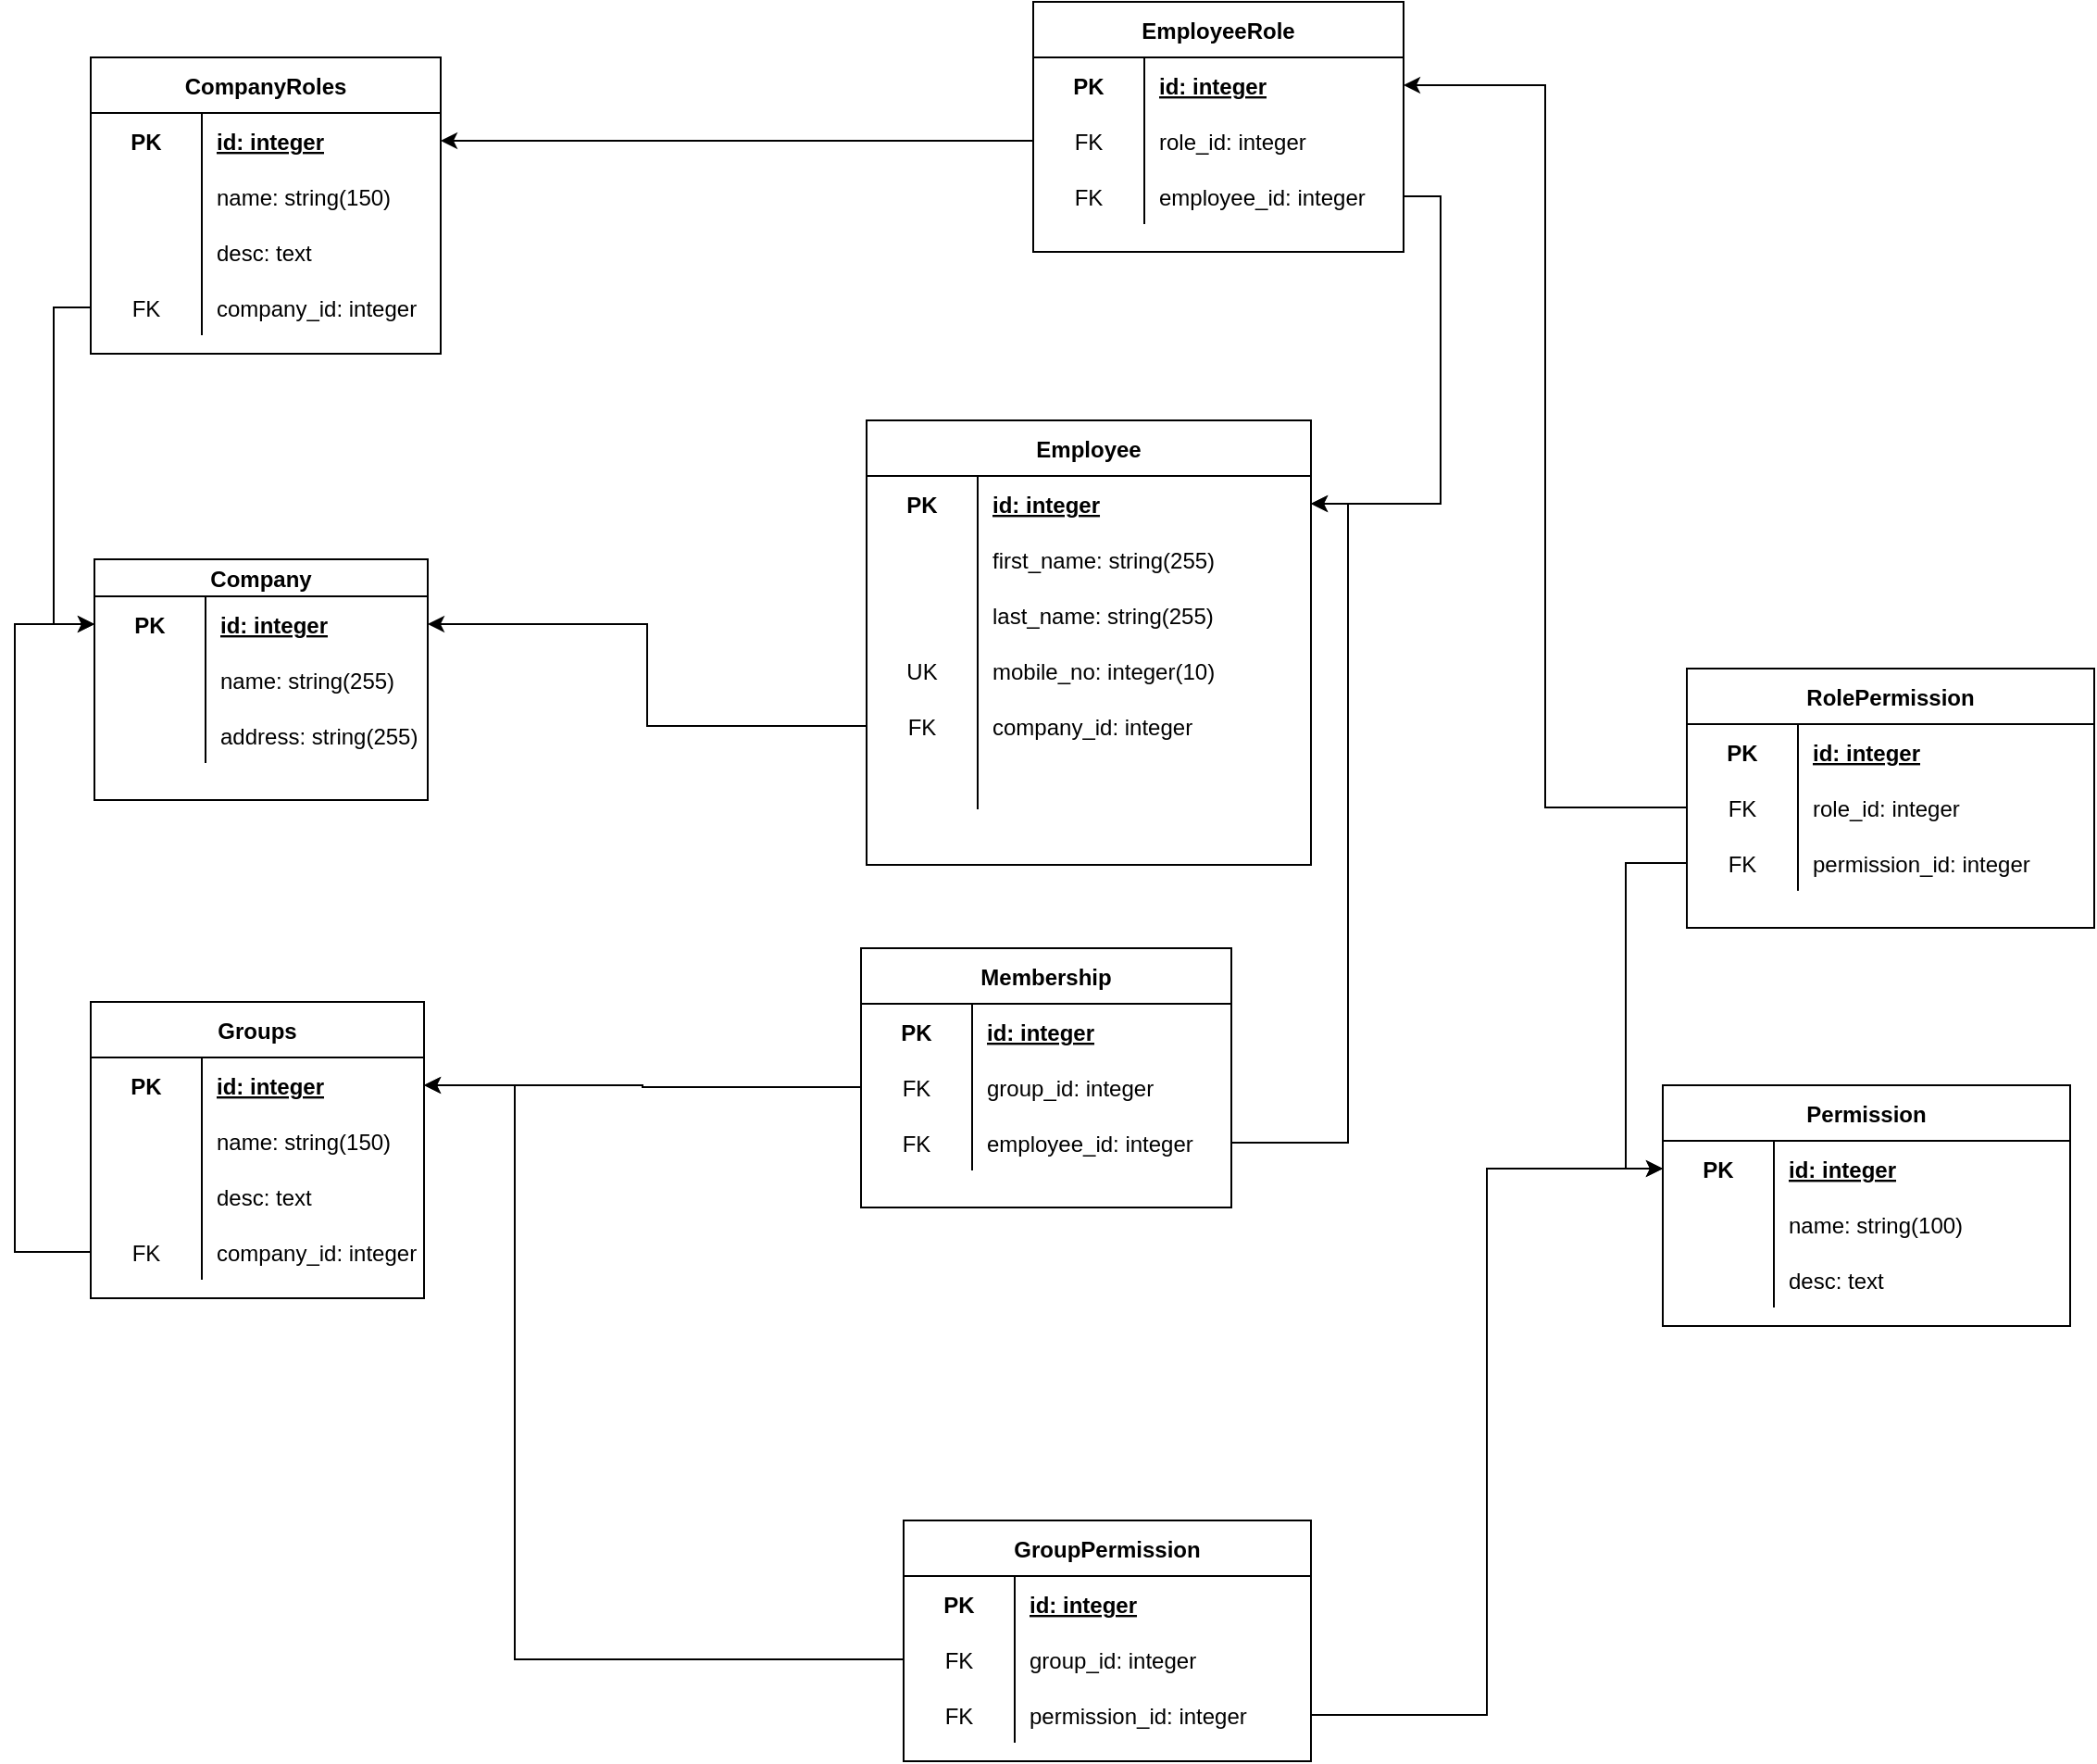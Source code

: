 <mxfile version="14.9.4" type="github">
  <diagram id="Trp-8KwncwjceGhLTjEP" name="Page-1">
    <mxGraphModel dx="1934" dy="2251" grid="1" gridSize="10" guides="1" tooltips="1" connect="1" arrows="1" fold="1" page="1" pageScale="1" pageWidth="850" pageHeight="1100" math="0" shadow="0">
      <root>
        <mxCell id="0" />
        <mxCell id="1" parent="0" />
        <mxCell id="UASw9s2q-20YBFk_V_3o-1" value="Company" style="shape=table;startSize=20;container=1;collapsible=1;childLayout=tableLayout;fixedRows=1;rowLines=0;fontStyle=1;align=center;resizeLast=1;" parent="1" vertex="1">
          <mxGeometry x="93" y="201" width="180" height="130" as="geometry" />
        </mxCell>
        <mxCell id="UASw9s2q-20YBFk_V_3o-2" value="" style="shape=partialRectangle;collapsible=0;dropTarget=0;pointerEvents=0;fillColor=none;top=0;left=0;bottom=0;right=0;points=[[0,0.5],[1,0.5]];portConstraint=eastwest;" parent="UASw9s2q-20YBFk_V_3o-1" vertex="1">
          <mxGeometry y="20" width="180" height="30" as="geometry" />
        </mxCell>
        <mxCell id="UASw9s2q-20YBFk_V_3o-3" value="PK" style="shape=partialRectangle;connectable=0;fillColor=none;top=0;left=0;bottom=0;right=0;fontStyle=1;overflow=hidden;" parent="UASw9s2q-20YBFk_V_3o-2" vertex="1">
          <mxGeometry width="60" height="30" as="geometry" />
        </mxCell>
        <mxCell id="UASw9s2q-20YBFk_V_3o-4" value="id: integer" style="shape=partialRectangle;connectable=0;fillColor=none;top=0;left=0;bottom=0;right=0;align=left;spacingLeft=6;fontStyle=5;overflow=hidden;" parent="UASw9s2q-20YBFk_V_3o-2" vertex="1">
          <mxGeometry x="60" width="120" height="30" as="geometry" />
        </mxCell>
        <mxCell id="UASw9s2q-20YBFk_V_3o-8" value="" style="shape=partialRectangle;collapsible=0;dropTarget=0;pointerEvents=0;fillColor=none;top=0;left=0;bottom=0;right=0;points=[[0,0.5],[1,0.5]];portConstraint=eastwest;" parent="UASw9s2q-20YBFk_V_3o-1" vertex="1">
          <mxGeometry y="50" width="180" height="30" as="geometry" />
        </mxCell>
        <mxCell id="UASw9s2q-20YBFk_V_3o-9" value="" style="shape=partialRectangle;connectable=0;fillColor=none;top=0;left=0;bottom=0;right=0;editable=1;overflow=hidden;" parent="UASw9s2q-20YBFk_V_3o-8" vertex="1">
          <mxGeometry width="60" height="30" as="geometry" />
        </mxCell>
        <mxCell id="UASw9s2q-20YBFk_V_3o-10" value="name: string(255)" style="shape=partialRectangle;connectable=0;fillColor=none;top=0;left=0;bottom=0;right=0;align=left;spacingLeft=6;overflow=hidden;" parent="UASw9s2q-20YBFk_V_3o-8" vertex="1">
          <mxGeometry x="60" width="120" height="30" as="geometry" />
        </mxCell>
        <mxCell id="UASw9s2q-20YBFk_V_3o-11" value="" style="shape=partialRectangle;collapsible=0;dropTarget=0;pointerEvents=0;fillColor=none;top=0;left=0;bottom=0;right=0;points=[[0,0.5],[1,0.5]];portConstraint=eastwest;" parent="UASw9s2q-20YBFk_V_3o-1" vertex="1">
          <mxGeometry y="80" width="180" height="30" as="geometry" />
        </mxCell>
        <mxCell id="UASw9s2q-20YBFk_V_3o-12" value="" style="shape=partialRectangle;connectable=0;fillColor=none;top=0;left=0;bottom=0;right=0;editable=1;overflow=hidden;" parent="UASw9s2q-20YBFk_V_3o-11" vertex="1">
          <mxGeometry width="60" height="30" as="geometry" />
        </mxCell>
        <mxCell id="UASw9s2q-20YBFk_V_3o-13" value="address: string(255)" style="shape=partialRectangle;connectable=0;fillColor=none;top=0;left=0;bottom=0;right=0;align=left;spacingLeft=6;overflow=hidden;" parent="UASw9s2q-20YBFk_V_3o-11" vertex="1">
          <mxGeometry x="60" width="120" height="30" as="geometry" />
        </mxCell>
        <mxCell id="UASw9s2q-20YBFk_V_3o-14" value="Employee" style="shape=table;startSize=30;container=1;collapsible=1;childLayout=tableLayout;fixedRows=1;rowLines=0;fontStyle=1;align=center;resizeLast=1;" parent="1" vertex="1">
          <mxGeometry x="510" y="126" width="240" height="240" as="geometry" />
        </mxCell>
        <mxCell id="UASw9s2q-20YBFk_V_3o-15" value="" style="shape=partialRectangle;collapsible=0;dropTarget=0;pointerEvents=0;fillColor=none;top=0;left=0;bottom=0;right=0;points=[[0,0.5],[1,0.5]];portConstraint=eastwest;" parent="UASw9s2q-20YBFk_V_3o-14" vertex="1">
          <mxGeometry y="30" width="240" height="30" as="geometry" />
        </mxCell>
        <mxCell id="UASw9s2q-20YBFk_V_3o-16" value="PK" style="shape=partialRectangle;connectable=0;fillColor=none;top=0;left=0;bottom=0;right=0;fontStyle=1;overflow=hidden;" parent="UASw9s2q-20YBFk_V_3o-15" vertex="1">
          <mxGeometry width="60" height="30" as="geometry" />
        </mxCell>
        <mxCell id="UASw9s2q-20YBFk_V_3o-17" value="id: integer" style="shape=partialRectangle;connectable=0;fillColor=none;top=0;left=0;bottom=0;right=0;align=left;spacingLeft=6;fontStyle=5;overflow=hidden;" parent="UASw9s2q-20YBFk_V_3o-15" vertex="1">
          <mxGeometry x="60" width="180" height="30" as="geometry" />
        </mxCell>
        <mxCell id="UASw9s2q-20YBFk_V_3o-21" value="" style="shape=partialRectangle;collapsible=0;dropTarget=0;pointerEvents=0;fillColor=none;top=0;left=0;bottom=0;right=0;points=[[0,0.5],[1,0.5]];portConstraint=eastwest;" parent="UASw9s2q-20YBFk_V_3o-14" vertex="1">
          <mxGeometry y="60" width="240" height="30" as="geometry" />
        </mxCell>
        <mxCell id="UASw9s2q-20YBFk_V_3o-22" value="" style="shape=partialRectangle;connectable=0;fillColor=none;top=0;left=0;bottom=0;right=0;editable=1;overflow=hidden;" parent="UASw9s2q-20YBFk_V_3o-21" vertex="1">
          <mxGeometry width="60" height="30" as="geometry" />
        </mxCell>
        <mxCell id="UASw9s2q-20YBFk_V_3o-23" value="first_name: string(255)" style="shape=partialRectangle;connectable=0;fillColor=none;top=0;left=0;bottom=0;right=0;align=left;spacingLeft=6;overflow=hidden;" parent="UASw9s2q-20YBFk_V_3o-21" vertex="1">
          <mxGeometry x="60" width="180" height="30" as="geometry" />
        </mxCell>
        <mxCell id="UASw9s2q-20YBFk_V_3o-24" value="" style="shape=partialRectangle;collapsible=0;dropTarget=0;pointerEvents=0;fillColor=none;top=0;left=0;bottom=0;right=0;points=[[0,0.5],[1,0.5]];portConstraint=eastwest;" parent="UASw9s2q-20YBFk_V_3o-14" vertex="1">
          <mxGeometry y="90" width="240" height="30" as="geometry" />
        </mxCell>
        <mxCell id="UASw9s2q-20YBFk_V_3o-25" value="" style="shape=partialRectangle;connectable=0;fillColor=none;top=0;left=0;bottom=0;right=0;editable=1;overflow=hidden;" parent="UASw9s2q-20YBFk_V_3o-24" vertex="1">
          <mxGeometry width="60" height="30" as="geometry" />
        </mxCell>
        <mxCell id="UASw9s2q-20YBFk_V_3o-26" value="last_name: string(255)" style="shape=partialRectangle;connectable=0;fillColor=none;top=0;left=0;bottom=0;right=0;align=left;spacingLeft=6;overflow=hidden;" parent="UASw9s2q-20YBFk_V_3o-24" vertex="1">
          <mxGeometry x="60" width="180" height="30" as="geometry" />
        </mxCell>
        <mxCell id="UASw9s2q-20YBFk_V_3o-27" value="" style="shape=partialRectangle;collapsible=0;dropTarget=0;pointerEvents=0;fillColor=none;top=0;left=0;bottom=0;right=0;points=[[0,0.5],[1,0.5]];portConstraint=eastwest;" parent="UASw9s2q-20YBFk_V_3o-14" vertex="1">
          <mxGeometry y="120" width="240" height="30" as="geometry" />
        </mxCell>
        <mxCell id="UASw9s2q-20YBFk_V_3o-28" value="UK" style="shape=partialRectangle;connectable=0;fillColor=none;top=0;left=0;bottom=0;right=0;fontStyle=0;overflow=hidden;" parent="UASw9s2q-20YBFk_V_3o-27" vertex="1">
          <mxGeometry width="60" height="30" as="geometry" />
        </mxCell>
        <mxCell id="UASw9s2q-20YBFk_V_3o-29" value="mobile_no: integer(10)" style="shape=partialRectangle;connectable=0;fillColor=none;top=0;left=0;bottom=0;right=0;align=left;spacingLeft=6;fontStyle=0;overflow=hidden;" parent="UASw9s2q-20YBFk_V_3o-27" vertex="1">
          <mxGeometry x="60" width="180" height="30" as="geometry" />
        </mxCell>
        <mxCell id="UASw9s2q-20YBFk_V_3o-30" value="" style="shape=partialRectangle;collapsible=0;dropTarget=0;pointerEvents=0;fillColor=none;top=0;left=0;bottom=0;right=0;points=[[0,0.5],[1,0.5]];portConstraint=eastwest;" parent="UASw9s2q-20YBFk_V_3o-14" vertex="1">
          <mxGeometry y="150" width="240" height="30" as="geometry" />
        </mxCell>
        <mxCell id="UASw9s2q-20YBFk_V_3o-31" value="FK" style="shape=partialRectangle;connectable=0;fillColor=none;top=0;left=0;bottom=0;right=0;fontStyle=0;overflow=hidden;" parent="UASw9s2q-20YBFk_V_3o-30" vertex="1">
          <mxGeometry width="60" height="30" as="geometry" />
        </mxCell>
        <mxCell id="UASw9s2q-20YBFk_V_3o-32" value="company_id: integer" style="shape=partialRectangle;connectable=0;fillColor=none;top=0;left=0;bottom=0;right=0;align=left;spacingLeft=6;fontStyle=0;overflow=hidden;" parent="UASw9s2q-20YBFk_V_3o-30" vertex="1">
          <mxGeometry x="60" width="180" height="30" as="geometry" />
        </mxCell>
        <mxCell id="ekgFf3dn49JkfgrPfWF--18" value="" style="shape=partialRectangle;collapsible=0;dropTarget=0;pointerEvents=0;fillColor=none;top=0;left=0;bottom=0;right=0;points=[[0,0.5],[1,0.5]];portConstraint=eastwest;" parent="UASw9s2q-20YBFk_V_3o-14" vertex="1">
          <mxGeometry y="180" width="240" height="30" as="geometry" />
        </mxCell>
        <mxCell id="ekgFf3dn49JkfgrPfWF--19" value="" style="shape=partialRectangle;connectable=0;fillColor=none;top=0;left=0;bottom=0;right=0;fontStyle=0;overflow=hidden;" parent="ekgFf3dn49JkfgrPfWF--18" vertex="1">
          <mxGeometry width="60" height="30" as="geometry" />
        </mxCell>
        <mxCell id="ekgFf3dn49JkfgrPfWF--20" value="" style="shape=partialRectangle;connectable=0;fillColor=none;top=0;left=0;bottom=0;right=0;align=left;spacingLeft=6;fontStyle=0;overflow=hidden;" parent="ekgFf3dn49JkfgrPfWF--18" vertex="1">
          <mxGeometry x="60" width="180" height="30" as="geometry" />
        </mxCell>
        <mxCell id="UASw9s2q-20YBFk_V_3o-33" style="edgeStyle=orthogonalEdgeStyle;rounded=0;orthogonalLoop=1;jettySize=auto;html=1;exitX=0;exitY=0.5;exitDx=0;exitDy=0;entryX=1;entryY=0.5;entryDx=0;entryDy=0;" parent="1" source="UASw9s2q-20YBFk_V_3o-30" target="UASw9s2q-20YBFk_V_3o-2" edge="1">
          <mxGeometry relative="1" as="geometry" />
        </mxCell>
        <mxCell id="ekgFf3dn49JkfgrPfWF--1" value="CompanyRoles" style="shape=table;startSize=30;container=1;collapsible=1;childLayout=tableLayout;fixedRows=1;rowLines=0;fontStyle=1;align=center;resizeLast=1;" parent="1" vertex="1">
          <mxGeometry x="91" y="-70" width="189" height="160" as="geometry" />
        </mxCell>
        <mxCell id="ekgFf3dn49JkfgrPfWF--2" value="" style="shape=partialRectangle;collapsible=0;dropTarget=0;pointerEvents=0;fillColor=none;top=0;left=0;bottom=0;right=0;points=[[0,0.5],[1,0.5]];portConstraint=eastwest;" parent="ekgFf3dn49JkfgrPfWF--1" vertex="1">
          <mxGeometry y="30" width="189" height="30" as="geometry" />
        </mxCell>
        <mxCell id="ekgFf3dn49JkfgrPfWF--3" value="PK" style="shape=partialRectangle;connectable=0;fillColor=none;top=0;left=0;bottom=0;right=0;fontStyle=1;overflow=hidden;" parent="ekgFf3dn49JkfgrPfWF--2" vertex="1">
          <mxGeometry width="60" height="30" as="geometry" />
        </mxCell>
        <mxCell id="ekgFf3dn49JkfgrPfWF--4" value="id: integer" style="shape=partialRectangle;connectable=0;fillColor=none;top=0;left=0;bottom=0;right=0;align=left;spacingLeft=6;fontStyle=5;overflow=hidden;" parent="ekgFf3dn49JkfgrPfWF--2" vertex="1">
          <mxGeometry x="60" width="129" height="30" as="geometry" />
        </mxCell>
        <mxCell id="ekgFf3dn49JkfgrPfWF--8" value="" style="shape=partialRectangle;collapsible=0;dropTarget=0;pointerEvents=0;fillColor=none;top=0;left=0;bottom=0;right=0;points=[[0,0.5],[1,0.5]];portConstraint=eastwest;" parent="ekgFf3dn49JkfgrPfWF--1" vertex="1">
          <mxGeometry y="60" width="189" height="30" as="geometry" />
        </mxCell>
        <mxCell id="ekgFf3dn49JkfgrPfWF--9" value="" style="shape=partialRectangle;connectable=0;fillColor=none;top=0;left=0;bottom=0;right=0;editable=1;overflow=hidden;" parent="ekgFf3dn49JkfgrPfWF--8" vertex="1">
          <mxGeometry width="60" height="30" as="geometry" />
        </mxCell>
        <mxCell id="ekgFf3dn49JkfgrPfWF--10" value="name: string(150)" style="shape=partialRectangle;connectable=0;fillColor=none;top=0;left=0;bottom=0;right=0;align=left;spacingLeft=6;overflow=hidden;" parent="ekgFf3dn49JkfgrPfWF--8" vertex="1">
          <mxGeometry x="60" width="129" height="30" as="geometry" />
        </mxCell>
        <mxCell id="ekgFf3dn49JkfgrPfWF--11" value="" style="shape=partialRectangle;collapsible=0;dropTarget=0;pointerEvents=0;fillColor=none;top=0;left=0;bottom=0;right=0;points=[[0,0.5],[1,0.5]];portConstraint=eastwest;" parent="ekgFf3dn49JkfgrPfWF--1" vertex="1">
          <mxGeometry y="90" width="189" height="30" as="geometry" />
        </mxCell>
        <mxCell id="ekgFf3dn49JkfgrPfWF--12" value="" style="shape=partialRectangle;connectable=0;fillColor=none;top=0;left=0;bottom=0;right=0;editable=1;overflow=hidden;" parent="ekgFf3dn49JkfgrPfWF--11" vertex="1">
          <mxGeometry width="60" height="30" as="geometry" />
        </mxCell>
        <mxCell id="ekgFf3dn49JkfgrPfWF--13" value="desc: text" style="shape=partialRectangle;connectable=0;fillColor=none;top=0;left=0;bottom=0;right=0;align=left;spacingLeft=6;overflow=hidden;" parent="ekgFf3dn49JkfgrPfWF--11" vertex="1">
          <mxGeometry x="60" width="129" height="30" as="geometry" />
        </mxCell>
        <mxCell id="ekgFf3dn49JkfgrPfWF--14" value="" style="shape=partialRectangle;collapsible=0;dropTarget=0;pointerEvents=0;fillColor=none;top=0;left=0;bottom=0;right=0;points=[[0,0.5],[1,0.5]];portConstraint=eastwest;" parent="ekgFf3dn49JkfgrPfWF--1" vertex="1">
          <mxGeometry y="120" width="189" height="30" as="geometry" />
        </mxCell>
        <mxCell id="ekgFf3dn49JkfgrPfWF--15" value="FK" style="shape=partialRectangle;connectable=0;fillColor=none;top=0;left=0;bottom=0;right=0;fontStyle=0;overflow=hidden;" parent="ekgFf3dn49JkfgrPfWF--14" vertex="1">
          <mxGeometry width="60" height="30" as="geometry" />
        </mxCell>
        <mxCell id="ekgFf3dn49JkfgrPfWF--16" value="company_id: integer" style="shape=partialRectangle;connectable=0;fillColor=none;top=0;left=0;bottom=0;right=0;align=left;spacingLeft=6;fontStyle=0;overflow=hidden;" parent="ekgFf3dn49JkfgrPfWF--14" vertex="1">
          <mxGeometry x="60" width="129" height="30" as="geometry" />
        </mxCell>
        <mxCell id="ekgFf3dn49JkfgrPfWF--17" style="edgeStyle=orthogonalEdgeStyle;rounded=0;orthogonalLoop=1;jettySize=auto;html=1;exitX=0;exitY=0.5;exitDx=0;exitDy=0;entryX=0;entryY=0.5;entryDx=0;entryDy=0;" parent="1" source="ekgFf3dn49JkfgrPfWF--14" target="UASw9s2q-20YBFk_V_3o-2" edge="1">
          <mxGeometry relative="1" as="geometry" />
        </mxCell>
        <mxCell id="ekgFf3dn49JkfgrPfWF--21" value="EmployeeRole" style="shape=table;startSize=30;container=1;collapsible=1;childLayout=tableLayout;fixedRows=1;rowLines=0;fontStyle=1;align=center;resizeLast=1;" parent="1" vertex="1">
          <mxGeometry x="600" y="-100" width="200" height="135" as="geometry" />
        </mxCell>
        <mxCell id="ekgFf3dn49JkfgrPfWF--22" value="" style="shape=partialRectangle;collapsible=0;dropTarget=0;pointerEvents=0;fillColor=none;top=0;left=0;bottom=0;right=0;points=[[0,0.5],[1,0.5]];portConstraint=eastwest;" parent="ekgFf3dn49JkfgrPfWF--21" vertex="1">
          <mxGeometry y="30" width="200" height="30" as="geometry" />
        </mxCell>
        <mxCell id="ekgFf3dn49JkfgrPfWF--23" value="PK" style="shape=partialRectangle;connectable=0;fillColor=none;top=0;left=0;bottom=0;right=0;fontStyle=1;overflow=hidden;" parent="ekgFf3dn49JkfgrPfWF--22" vertex="1">
          <mxGeometry width="60" height="30" as="geometry" />
        </mxCell>
        <mxCell id="ekgFf3dn49JkfgrPfWF--24" value="id: integer" style="shape=partialRectangle;connectable=0;fillColor=none;top=0;left=0;bottom=0;right=0;align=left;spacingLeft=6;fontStyle=5;overflow=hidden;" parent="ekgFf3dn49JkfgrPfWF--22" vertex="1">
          <mxGeometry x="60" width="140" height="30" as="geometry" />
        </mxCell>
        <mxCell id="ekgFf3dn49JkfgrPfWF--28" value="" style="shape=partialRectangle;collapsible=0;dropTarget=0;pointerEvents=0;fillColor=none;top=0;left=0;bottom=0;right=0;points=[[0,0.5],[1,0.5]];portConstraint=eastwest;" parent="ekgFf3dn49JkfgrPfWF--21" vertex="1">
          <mxGeometry y="60" width="200" height="30" as="geometry" />
        </mxCell>
        <mxCell id="ekgFf3dn49JkfgrPfWF--29" value="FK" style="shape=partialRectangle;connectable=0;fillColor=none;top=0;left=0;bottom=0;right=0;editable=1;overflow=hidden;" parent="ekgFf3dn49JkfgrPfWF--28" vertex="1">
          <mxGeometry width="60" height="30" as="geometry" />
        </mxCell>
        <mxCell id="ekgFf3dn49JkfgrPfWF--30" value="role_id: integer" style="shape=partialRectangle;connectable=0;fillColor=none;top=0;left=0;bottom=0;right=0;align=left;spacingLeft=6;overflow=hidden;" parent="ekgFf3dn49JkfgrPfWF--28" vertex="1">
          <mxGeometry x="60" width="140" height="30" as="geometry" />
        </mxCell>
        <mxCell id="ekgFf3dn49JkfgrPfWF--31" value="" style="shape=partialRectangle;collapsible=0;dropTarget=0;pointerEvents=0;fillColor=none;top=0;left=0;bottom=0;right=0;points=[[0,0.5],[1,0.5]];portConstraint=eastwest;" parent="ekgFf3dn49JkfgrPfWF--21" vertex="1">
          <mxGeometry y="90" width="200" height="30" as="geometry" />
        </mxCell>
        <mxCell id="ekgFf3dn49JkfgrPfWF--32" value="FK" style="shape=partialRectangle;connectable=0;fillColor=none;top=0;left=0;bottom=0;right=0;editable=1;overflow=hidden;" parent="ekgFf3dn49JkfgrPfWF--31" vertex="1">
          <mxGeometry width="60" height="30" as="geometry" />
        </mxCell>
        <mxCell id="ekgFf3dn49JkfgrPfWF--33" value="employee_id: integer" style="shape=partialRectangle;connectable=0;fillColor=none;top=0;left=0;bottom=0;right=0;align=left;spacingLeft=6;overflow=hidden;" parent="ekgFf3dn49JkfgrPfWF--31" vertex="1">
          <mxGeometry x="60" width="140" height="30" as="geometry" />
        </mxCell>
        <mxCell id="ekgFf3dn49JkfgrPfWF--34" style="edgeStyle=orthogonalEdgeStyle;rounded=0;orthogonalLoop=1;jettySize=auto;html=1;exitX=0;exitY=0.5;exitDx=0;exitDy=0;entryX=1;entryY=0.5;entryDx=0;entryDy=0;" parent="1" source="ekgFf3dn49JkfgrPfWF--28" target="ekgFf3dn49JkfgrPfWF--2" edge="1">
          <mxGeometry relative="1" as="geometry" />
        </mxCell>
        <mxCell id="ekgFf3dn49JkfgrPfWF--36" style="edgeStyle=orthogonalEdgeStyle;rounded=0;orthogonalLoop=1;jettySize=auto;html=1;exitX=1;exitY=0.5;exitDx=0;exitDy=0;entryX=1;entryY=0.5;entryDx=0;entryDy=0;" parent="1" source="ekgFf3dn49JkfgrPfWF--31" target="UASw9s2q-20YBFk_V_3o-15" edge="1">
          <mxGeometry relative="1" as="geometry" />
        </mxCell>
        <mxCell id="ekgFf3dn49JkfgrPfWF--37" value="Groups" style="shape=table;startSize=30;container=1;collapsible=1;childLayout=tableLayout;fixedRows=1;rowLines=0;fontStyle=1;align=center;resizeLast=1;" parent="1" vertex="1">
          <mxGeometry x="91" y="440" width="180" height="160" as="geometry" />
        </mxCell>
        <mxCell id="ekgFf3dn49JkfgrPfWF--38" value="" style="shape=partialRectangle;collapsible=0;dropTarget=0;pointerEvents=0;fillColor=none;top=0;left=0;bottom=0;right=0;points=[[0,0.5],[1,0.5]];portConstraint=eastwest;" parent="ekgFf3dn49JkfgrPfWF--37" vertex="1">
          <mxGeometry y="30" width="180" height="30" as="geometry" />
        </mxCell>
        <mxCell id="ekgFf3dn49JkfgrPfWF--39" value="PK" style="shape=partialRectangle;connectable=0;fillColor=none;top=0;left=0;bottom=0;right=0;fontStyle=1;overflow=hidden;" parent="ekgFf3dn49JkfgrPfWF--38" vertex="1">
          <mxGeometry width="60" height="30" as="geometry" />
        </mxCell>
        <mxCell id="ekgFf3dn49JkfgrPfWF--40" value="id: integer" style="shape=partialRectangle;connectable=0;fillColor=none;top=0;left=0;bottom=0;right=0;align=left;spacingLeft=6;fontStyle=5;overflow=hidden;" parent="ekgFf3dn49JkfgrPfWF--38" vertex="1">
          <mxGeometry x="60" width="120" height="30" as="geometry" />
        </mxCell>
        <mxCell id="ekgFf3dn49JkfgrPfWF--44" value="" style="shape=partialRectangle;collapsible=0;dropTarget=0;pointerEvents=0;fillColor=none;top=0;left=0;bottom=0;right=0;points=[[0,0.5],[1,0.5]];portConstraint=eastwest;" parent="ekgFf3dn49JkfgrPfWF--37" vertex="1">
          <mxGeometry y="60" width="180" height="30" as="geometry" />
        </mxCell>
        <mxCell id="ekgFf3dn49JkfgrPfWF--45" value="" style="shape=partialRectangle;connectable=0;fillColor=none;top=0;left=0;bottom=0;right=0;editable=1;overflow=hidden;" parent="ekgFf3dn49JkfgrPfWF--44" vertex="1">
          <mxGeometry width="60" height="30" as="geometry" />
        </mxCell>
        <mxCell id="ekgFf3dn49JkfgrPfWF--46" value="name: string(150)" style="shape=partialRectangle;connectable=0;fillColor=none;top=0;left=0;bottom=0;right=0;align=left;spacingLeft=6;overflow=hidden;" parent="ekgFf3dn49JkfgrPfWF--44" vertex="1">
          <mxGeometry x="60" width="120" height="30" as="geometry" />
        </mxCell>
        <mxCell id="ekgFf3dn49JkfgrPfWF--47" value="" style="shape=partialRectangle;collapsible=0;dropTarget=0;pointerEvents=0;fillColor=none;top=0;left=0;bottom=0;right=0;points=[[0,0.5],[1,0.5]];portConstraint=eastwest;" parent="ekgFf3dn49JkfgrPfWF--37" vertex="1">
          <mxGeometry y="90" width="180" height="30" as="geometry" />
        </mxCell>
        <mxCell id="ekgFf3dn49JkfgrPfWF--48" value="" style="shape=partialRectangle;connectable=0;fillColor=none;top=0;left=0;bottom=0;right=0;editable=1;overflow=hidden;" parent="ekgFf3dn49JkfgrPfWF--47" vertex="1">
          <mxGeometry width="60" height="30" as="geometry" />
        </mxCell>
        <mxCell id="ekgFf3dn49JkfgrPfWF--49" value="desc: text" style="shape=partialRectangle;connectable=0;fillColor=none;top=0;left=0;bottom=0;right=0;align=left;spacingLeft=6;overflow=hidden;" parent="ekgFf3dn49JkfgrPfWF--47" vertex="1">
          <mxGeometry x="60" width="120" height="30" as="geometry" />
        </mxCell>
        <mxCell id="ekgFf3dn49JkfgrPfWF--50" value="" style="shape=partialRectangle;collapsible=0;dropTarget=0;pointerEvents=0;fillColor=none;top=0;left=0;bottom=0;right=0;points=[[0,0.5],[1,0.5]];portConstraint=eastwest;" parent="ekgFf3dn49JkfgrPfWF--37" vertex="1">
          <mxGeometry y="120" width="180" height="30" as="geometry" />
        </mxCell>
        <mxCell id="ekgFf3dn49JkfgrPfWF--51" value="FK" style="shape=partialRectangle;connectable=0;fillColor=none;top=0;left=0;bottom=0;right=0;fontStyle=0;overflow=hidden;" parent="ekgFf3dn49JkfgrPfWF--50" vertex="1">
          <mxGeometry width="60" height="30" as="geometry" />
        </mxCell>
        <mxCell id="ekgFf3dn49JkfgrPfWF--52" value="company_id: integer" style="shape=partialRectangle;connectable=0;fillColor=none;top=0;left=0;bottom=0;right=0;align=left;spacingLeft=6;fontStyle=0;overflow=hidden;" parent="ekgFf3dn49JkfgrPfWF--50" vertex="1">
          <mxGeometry x="60" width="120" height="30" as="geometry" />
        </mxCell>
        <mxCell id="ekgFf3dn49JkfgrPfWF--54" value="Membership" style="shape=table;startSize=30;container=1;collapsible=1;childLayout=tableLayout;fixedRows=1;rowLines=0;fontStyle=1;align=center;resizeLast=1;" parent="1" vertex="1">
          <mxGeometry x="507" y="411" width="200" height="140" as="geometry" />
        </mxCell>
        <mxCell id="ekgFf3dn49JkfgrPfWF--55" value="" style="shape=partialRectangle;collapsible=0;dropTarget=0;pointerEvents=0;fillColor=none;top=0;left=0;bottom=0;right=0;points=[[0,0.5],[1,0.5]];portConstraint=eastwest;" parent="ekgFf3dn49JkfgrPfWF--54" vertex="1">
          <mxGeometry y="30" width="200" height="30" as="geometry" />
        </mxCell>
        <mxCell id="ekgFf3dn49JkfgrPfWF--56" value="PK" style="shape=partialRectangle;connectable=0;fillColor=none;top=0;left=0;bottom=0;right=0;fontStyle=1;overflow=hidden;" parent="ekgFf3dn49JkfgrPfWF--55" vertex="1">
          <mxGeometry width="60" height="30" as="geometry" />
        </mxCell>
        <mxCell id="ekgFf3dn49JkfgrPfWF--57" value="id: integer" style="shape=partialRectangle;connectable=0;fillColor=none;top=0;left=0;bottom=0;right=0;align=left;spacingLeft=6;fontStyle=5;overflow=hidden;" parent="ekgFf3dn49JkfgrPfWF--55" vertex="1">
          <mxGeometry x="60" width="140" height="30" as="geometry" />
        </mxCell>
        <mxCell id="ekgFf3dn49JkfgrPfWF--61" value="" style="shape=partialRectangle;collapsible=0;dropTarget=0;pointerEvents=0;fillColor=none;top=0;left=0;bottom=0;right=0;points=[[0,0.5],[1,0.5]];portConstraint=eastwest;" parent="ekgFf3dn49JkfgrPfWF--54" vertex="1">
          <mxGeometry y="60" width="200" height="30" as="geometry" />
        </mxCell>
        <mxCell id="ekgFf3dn49JkfgrPfWF--62" value="FK" style="shape=partialRectangle;connectable=0;fillColor=none;top=0;left=0;bottom=0;right=0;editable=1;overflow=hidden;" parent="ekgFf3dn49JkfgrPfWF--61" vertex="1">
          <mxGeometry width="60" height="30" as="geometry" />
        </mxCell>
        <mxCell id="ekgFf3dn49JkfgrPfWF--63" value="group_id: integer" style="shape=partialRectangle;connectable=0;fillColor=none;top=0;left=0;bottom=0;right=0;align=left;spacingLeft=6;overflow=hidden;" parent="ekgFf3dn49JkfgrPfWF--61" vertex="1">
          <mxGeometry x="60" width="140" height="30" as="geometry" />
        </mxCell>
        <mxCell id="ekgFf3dn49JkfgrPfWF--64" value="" style="shape=partialRectangle;collapsible=0;dropTarget=0;pointerEvents=0;fillColor=none;top=0;left=0;bottom=0;right=0;points=[[0,0.5],[1,0.5]];portConstraint=eastwest;" parent="ekgFf3dn49JkfgrPfWF--54" vertex="1">
          <mxGeometry y="90" width="200" height="30" as="geometry" />
        </mxCell>
        <mxCell id="ekgFf3dn49JkfgrPfWF--65" value="FK" style="shape=partialRectangle;connectable=0;fillColor=none;top=0;left=0;bottom=0;right=0;editable=1;overflow=hidden;" parent="ekgFf3dn49JkfgrPfWF--64" vertex="1">
          <mxGeometry width="60" height="30" as="geometry" />
        </mxCell>
        <mxCell id="ekgFf3dn49JkfgrPfWF--66" value="employee_id: integer" style="shape=partialRectangle;connectable=0;fillColor=none;top=0;left=0;bottom=0;right=0;align=left;spacingLeft=6;overflow=hidden;" parent="ekgFf3dn49JkfgrPfWF--64" vertex="1">
          <mxGeometry x="60" width="140" height="30" as="geometry" />
        </mxCell>
        <mxCell id="ekgFf3dn49JkfgrPfWF--67" style="edgeStyle=orthogonalEdgeStyle;rounded=0;orthogonalLoop=1;jettySize=auto;html=1;exitX=0;exitY=0.5;exitDx=0;exitDy=0;entryX=1;entryY=0.5;entryDx=0;entryDy=0;" parent="1" source="ekgFf3dn49JkfgrPfWF--61" target="ekgFf3dn49JkfgrPfWF--38" edge="1">
          <mxGeometry relative="1" as="geometry" />
        </mxCell>
        <mxCell id="ekgFf3dn49JkfgrPfWF--68" style="edgeStyle=orthogonalEdgeStyle;rounded=0;orthogonalLoop=1;jettySize=auto;html=1;exitX=1;exitY=0.5;exitDx=0;exitDy=0;entryX=1;entryY=0.5;entryDx=0;entryDy=0;" parent="1" source="ekgFf3dn49JkfgrPfWF--64" target="UASw9s2q-20YBFk_V_3o-15" edge="1">
          <mxGeometry relative="1" as="geometry" />
        </mxCell>
        <mxCell id="ekgFf3dn49JkfgrPfWF--69" value="Permission" style="shape=table;startSize=30;container=1;collapsible=1;childLayout=tableLayout;fixedRows=1;rowLines=0;fontStyle=1;align=center;resizeLast=1;" parent="1" vertex="1">
          <mxGeometry x="940" y="485" width="220" height="130" as="geometry" />
        </mxCell>
        <mxCell id="ekgFf3dn49JkfgrPfWF--70" value="" style="shape=partialRectangle;collapsible=0;dropTarget=0;pointerEvents=0;fillColor=none;top=0;left=0;bottom=0;right=0;points=[[0,0.5],[1,0.5]];portConstraint=eastwest;" parent="ekgFf3dn49JkfgrPfWF--69" vertex="1">
          <mxGeometry y="30" width="220" height="30" as="geometry" />
        </mxCell>
        <mxCell id="ekgFf3dn49JkfgrPfWF--71" value="PK" style="shape=partialRectangle;connectable=0;fillColor=none;top=0;left=0;bottom=0;right=0;fontStyle=1;overflow=hidden;" parent="ekgFf3dn49JkfgrPfWF--70" vertex="1">
          <mxGeometry width="60" height="30" as="geometry" />
        </mxCell>
        <mxCell id="ekgFf3dn49JkfgrPfWF--72" value="id: integer" style="shape=partialRectangle;connectable=0;fillColor=none;top=0;left=0;bottom=0;right=0;align=left;spacingLeft=6;fontStyle=5;overflow=hidden;" parent="ekgFf3dn49JkfgrPfWF--70" vertex="1">
          <mxGeometry x="60" width="160" height="30" as="geometry" />
        </mxCell>
        <mxCell id="ekgFf3dn49JkfgrPfWF--76" value="" style="shape=partialRectangle;collapsible=0;dropTarget=0;pointerEvents=0;fillColor=none;top=0;left=0;bottom=0;right=0;points=[[0,0.5],[1,0.5]];portConstraint=eastwest;" parent="ekgFf3dn49JkfgrPfWF--69" vertex="1">
          <mxGeometry y="60" width="220" height="30" as="geometry" />
        </mxCell>
        <mxCell id="ekgFf3dn49JkfgrPfWF--77" value="" style="shape=partialRectangle;connectable=0;fillColor=none;top=0;left=0;bottom=0;right=0;editable=1;overflow=hidden;" parent="ekgFf3dn49JkfgrPfWF--76" vertex="1">
          <mxGeometry width="60" height="30" as="geometry" />
        </mxCell>
        <mxCell id="ekgFf3dn49JkfgrPfWF--78" value="name: string(100)" style="shape=partialRectangle;connectable=0;fillColor=none;top=0;left=0;bottom=0;right=0;align=left;spacingLeft=6;overflow=hidden;" parent="ekgFf3dn49JkfgrPfWF--76" vertex="1">
          <mxGeometry x="60" width="160" height="30" as="geometry" />
        </mxCell>
        <mxCell id="ekgFf3dn49JkfgrPfWF--79" value="" style="shape=partialRectangle;collapsible=0;dropTarget=0;pointerEvents=0;fillColor=none;top=0;left=0;bottom=0;right=0;points=[[0,0.5],[1,0.5]];portConstraint=eastwest;" parent="ekgFf3dn49JkfgrPfWF--69" vertex="1">
          <mxGeometry y="90" width="220" height="30" as="geometry" />
        </mxCell>
        <mxCell id="ekgFf3dn49JkfgrPfWF--80" value="" style="shape=partialRectangle;connectable=0;fillColor=none;top=0;left=0;bottom=0;right=0;editable=1;overflow=hidden;" parent="ekgFf3dn49JkfgrPfWF--79" vertex="1">
          <mxGeometry width="60" height="30" as="geometry" />
        </mxCell>
        <mxCell id="ekgFf3dn49JkfgrPfWF--81" value="desc: text" style="shape=partialRectangle;connectable=0;fillColor=none;top=0;left=0;bottom=0;right=0;align=left;spacingLeft=6;overflow=hidden;" parent="ekgFf3dn49JkfgrPfWF--79" vertex="1">
          <mxGeometry x="60" width="160" height="30" as="geometry" />
        </mxCell>
        <mxCell id="ekgFf3dn49JkfgrPfWF--82" value="RolePermission" style="shape=table;startSize=30;container=1;collapsible=1;childLayout=tableLayout;fixedRows=1;rowLines=0;fontStyle=1;align=center;resizeLast=1;" parent="1" vertex="1">
          <mxGeometry x="953" y="260" width="220" height="140" as="geometry" />
        </mxCell>
        <mxCell id="ekgFf3dn49JkfgrPfWF--83" value="" style="shape=partialRectangle;collapsible=0;dropTarget=0;pointerEvents=0;fillColor=none;top=0;left=0;bottom=0;right=0;points=[[0,0.5],[1,0.5]];portConstraint=eastwest;" parent="ekgFf3dn49JkfgrPfWF--82" vertex="1">
          <mxGeometry y="30" width="220" height="30" as="geometry" />
        </mxCell>
        <mxCell id="ekgFf3dn49JkfgrPfWF--84" value="PK" style="shape=partialRectangle;connectable=0;fillColor=none;top=0;left=0;bottom=0;right=0;fontStyle=1;overflow=hidden;" parent="ekgFf3dn49JkfgrPfWF--83" vertex="1">
          <mxGeometry width="60" height="30" as="geometry" />
        </mxCell>
        <mxCell id="ekgFf3dn49JkfgrPfWF--85" value="id: integer" style="shape=partialRectangle;connectable=0;fillColor=none;top=0;left=0;bottom=0;right=0;align=left;spacingLeft=6;fontStyle=5;overflow=hidden;" parent="ekgFf3dn49JkfgrPfWF--83" vertex="1">
          <mxGeometry x="60" width="160" height="30" as="geometry" />
        </mxCell>
        <mxCell id="ekgFf3dn49JkfgrPfWF--89" value="" style="shape=partialRectangle;collapsible=0;dropTarget=0;pointerEvents=0;fillColor=none;top=0;left=0;bottom=0;right=0;points=[[0,0.5],[1,0.5]];portConstraint=eastwest;" parent="ekgFf3dn49JkfgrPfWF--82" vertex="1">
          <mxGeometry y="60" width="220" height="30" as="geometry" />
        </mxCell>
        <mxCell id="ekgFf3dn49JkfgrPfWF--90" value="FK" style="shape=partialRectangle;connectable=0;fillColor=none;top=0;left=0;bottom=0;right=0;editable=1;overflow=hidden;" parent="ekgFf3dn49JkfgrPfWF--89" vertex="1">
          <mxGeometry width="60" height="30" as="geometry" />
        </mxCell>
        <mxCell id="ekgFf3dn49JkfgrPfWF--91" value="role_id: integer" style="shape=partialRectangle;connectable=0;fillColor=none;top=0;left=0;bottom=0;right=0;align=left;spacingLeft=6;overflow=hidden;" parent="ekgFf3dn49JkfgrPfWF--89" vertex="1">
          <mxGeometry x="60" width="160" height="30" as="geometry" />
        </mxCell>
        <mxCell id="ekgFf3dn49JkfgrPfWF--92" value="" style="shape=partialRectangle;collapsible=0;dropTarget=0;pointerEvents=0;fillColor=none;top=0;left=0;bottom=0;right=0;points=[[0,0.5],[1,0.5]];portConstraint=eastwest;" parent="ekgFf3dn49JkfgrPfWF--82" vertex="1">
          <mxGeometry y="90" width="220" height="30" as="geometry" />
        </mxCell>
        <mxCell id="ekgFf3dn49JkfgrPfWF--93" value="FK" style="shape=partialRectangle;connectable=0;fillColor=none;top=0;left=0;bottom=0;right=0;editable=1;overflow=hidden;" parent="ekgFf3dn49JkfgrPfWF--92" vertex="1">
          <mxGeometry width="60" height="30" as="geometry" />
        </mxCell>
        <mxCell id="ekgFf3dn49JkfgrPfWF--94" value="permission_id: integer" style="shape=partialRectangle;connectable=0;fillColor=none;top=0;left=0;bottom=0;right=0;align=left;spacingLeft=6;overflow=hidden;" parent="ekgFf3dn49JkfgrPfWF--92" vertex="1">
          <mxGeometry x="60" width="160" height="30" as="geometry" />
        </mxCell>
        <mxCell id="ekgFf3dn49JkfgrPfWF--95" style="edgeStyle=orthogonalEdgeStyle;rounded=0;orthogonalLoop=1;jettySize=auto;html=1;exitX=0;exitY=0.5;exitDx=0;exitDy=0;entryX=1;entryY=0.5;entryDx=0;entryDy=0;" parent="1" source="ekgFf3dn49JkfgrPfWF--89" target="ekgFf3dn49JkfgrPfWF--22" edge="1">
          <mxGeometry relative="1" as="geometry" />
        </mxCell>
        <mxCell id="ekgFf3dn49JkfgrPfWF--96" style="edgeStyle=orthogonalEdgeStyle;rounded=0;orthogonalLoop=1;jettySize=auto;html=1;exitX=0;exitY=0.5;exitDx=0;exitDy=0;entryX=0;entryY=0.5;entryDx=0;entryDy=0;" parent="1" source="ekgFf3dn49JkfgrPfWF--92" target="ekgFf3dn49JkfgrPfWF--70" edge="1">
          <mxGeometry relative="1" as="geometry" />
        </mxCell>
        <mxCell id="ekgFf3dn49JkfgrPfWF--97" value="GroupPermission" style="shape=table;startSize=30;container=1;collapsible=1;childLayout=tableLayout;fixedRows=1;rowLines=0;fontStyle=1;align=center;resizeLast=1;" parent="1" vertex="1">
          <mxGeometry x="530" y="720" width="220" height="130" as="geometry" />
        </mxCell>
        <mxCell id="ekgFf3dn49JkfgrPfWF--98" value="" style="shape=partialRectangle;collapsible=0;dropTarget=0;pointerEvents=0;fillColor=none;top=0;left=0;bottom=0;right=0;points=[[0,0.5],[1,0.5]];portConstraint=eastwest;" parent="ekgFf3dn49JkfgrPfWF--97" vertex="1">
          <mxGeometry y="30" width="220" height="30" as="geometry" />
        </mxCell>
        <mxCell id="ekgFf3dn49JkfgrPfWF--99" value="PK" style="shape=partialRectangle;connectable=0;fillColor=none;top=0;left=0;bottom=0;right=0;fontStyle=1;overflow=hidden;" parent="ekgFf3dn49JkfgrPfWF--98" vertex="1">
          <mxGeometry width="60" height="30" as="geometry" />
        </mxCell>
        <mxCell id="ekgFf3dn49JkfgrPfWF--100" value="id: integer" style="shape=partialRectangle;connectable=0;fillColor=none;top=0;left=0;bottom=0;right=0;align=left;spacingLeft=6;fontStyle=5;overflow=hidden;" parent="ekgFf3dn49JkfgrPfWF--98" vertex="1">
          <mxGeometry x="60" width="160" height="30" as="geometry" />
        </mxCell>
        <mxCell id="ekgFf3dn49JkfgrPfWF--104" value="" style="shape=partialRectangle;collapsible=0;dropTarget=0;pointerEvents=0;fillColor=none;top=0;left=0;bottom=0;right=0;points=[[0,0.5],[1,0.5]];portConstraint=eastwest;" parent="ekgFf3dn49JkfgrPfWF--97" vertex="1">
          <mxGeometry y="60" width="220" height="30" as="geometry" />
        </mxCell>
        <mxCell id="ekgFf3dn49JkfgrPfWF--105" value="FK" style="shape=partialRectangle;connectable=0;fillColor=none;top=0;left=0;bottom=0;right=0;editable=1;overflow=hidden;" parent="ekgFf3dn49JkfgrPfWF--104" vertex="1">
          <mxGeometry width="60" height="30" as="geometry" />
        </mxCell>
        <mxCell id="ekgFf3dn49JkfgrPfWF--106" value="group_id: integer" style="shape=partialRectangle;connectable=0;fillColor=none;top=0;left=0;bottom=0;right=0;align=left;spacingLeft=6;overflow=hidden;" parent="ekgFf3dn49JkfgrPfWF--104" vertex="1">
          <mxGeometry x="60" width="160" height="30" as="geometry" />
        </mxCell>
        <mxCell id="ekgFf3dn49JkfgrPfWF--107" value="" style="shape=partialRectangle;collapsible=0;dropTarget=0;pointerEvents=0;fillColor=none;top=0;left=0;bottom=0;right=0;points=[[0,0.5],[1,0.5]];portConstraint=eastwest;" parent="ekgFf3dn49JkfgrPfWF--97" vertex="1">
          <mxGeometry y="90" width="220" height="30" as="geometry" />
        </mxCell>
        <mxCell id="ekgFf3dn49JkfgrPfWF--108" value="FK" style="shape=partialRectangle;connectable=0;fillColor=none;top=0;left=0;bottom=0;right=0;editable=1;overflow=hidden;" parent="ekgFf3dn49JkfgrPfWF--107" vertex="1">
          <mxGeometry width="60" height="30" as="geometry" />
        </mxCell>
        <mxCell id="ekgFf3dn49JkfgrPfWF--109" value="permission_id: integer" style="shape=partialRectangle;connectable=0;fillColor=none;top=0;left=0;bottom=0;right=0;align=left;spacingLeft=6;overflow=hidden;" parent="ekgFf3dn49JkfgrPfWF--107" vertex="1">
          <mxGeometry x="60" width="160" height="30" as="geometry" />
        </mxCell>
        <mxCell id="ekgFf3dn49JkfgrPfWF--110" style="edgeStyle=orthogonalEdgeStyle;rounded=0;orthogonalLoop=1;jettySize=auto;html=1;exitX=0;exitY=0.5;exitDx=0;exitDy=0;entryX=1;entryY=0.5;entryDx=0;entryDy=0;" parent="1" source="ekgFf3dn49JkfgrPfWF--104" target="ekgFf3dn49JkfgrPfWF--38" edge="1">
          <mxGeometry relative="1" as="geometry">
            <Array as="points">
              <mxPoint x="320" y="795" />
              <mxPoint x="320" y="485" />
            </Array>
          </mxGeometry>
        </mxCell>
        <mxCell id="ekgFf3dn49JkfgrPfWF--111" style="edgeStyle=orthogonalEdgeStyle;rounded=0;orthogonalLoop=1;jettySize=auto;html=1;exitX=1;exitY=0.5;exitDx=0;exitDy=0;entryX=0;entryY=0.5;entryDx=0;entryDy=0;" parent="1" source="ekgFf3dn49JkfgrPfWF--107" target="ekgFf3dn49JkfgrPfWF--70" edge="1">
          <mxGeometry relative="1" as="geometry" />
        </mxCell>
        <mxCell id="qaMV3g9ASvEJiRvrJhFC-1" style="edgeStyle=orthogonalEdgeStyle;rounded=0;orthogonalLoop=1;jettySize=auto;html=1;exitX=0;exitY=0.5;exitDx=0;exitDy=0;entryX=0;entryY=0.5;entryDx=0;entryDy=0;" edge="1" parent="1" source="ekgFf3dn49JkfgrPfWF--50" target="UASw9s2q-20YBFk_V_3o-2">
          <mxGeometry relative="1" as="geometry">
            <Array as="points">
              <mxPoint x="50" y="575" />
              <mxPoint x="50" y="236" />
            </Array>
          </mxGeometry>
        </mxCell>
      </root>
    </mxGraphModel>
  </diagram>
</mxfile>
